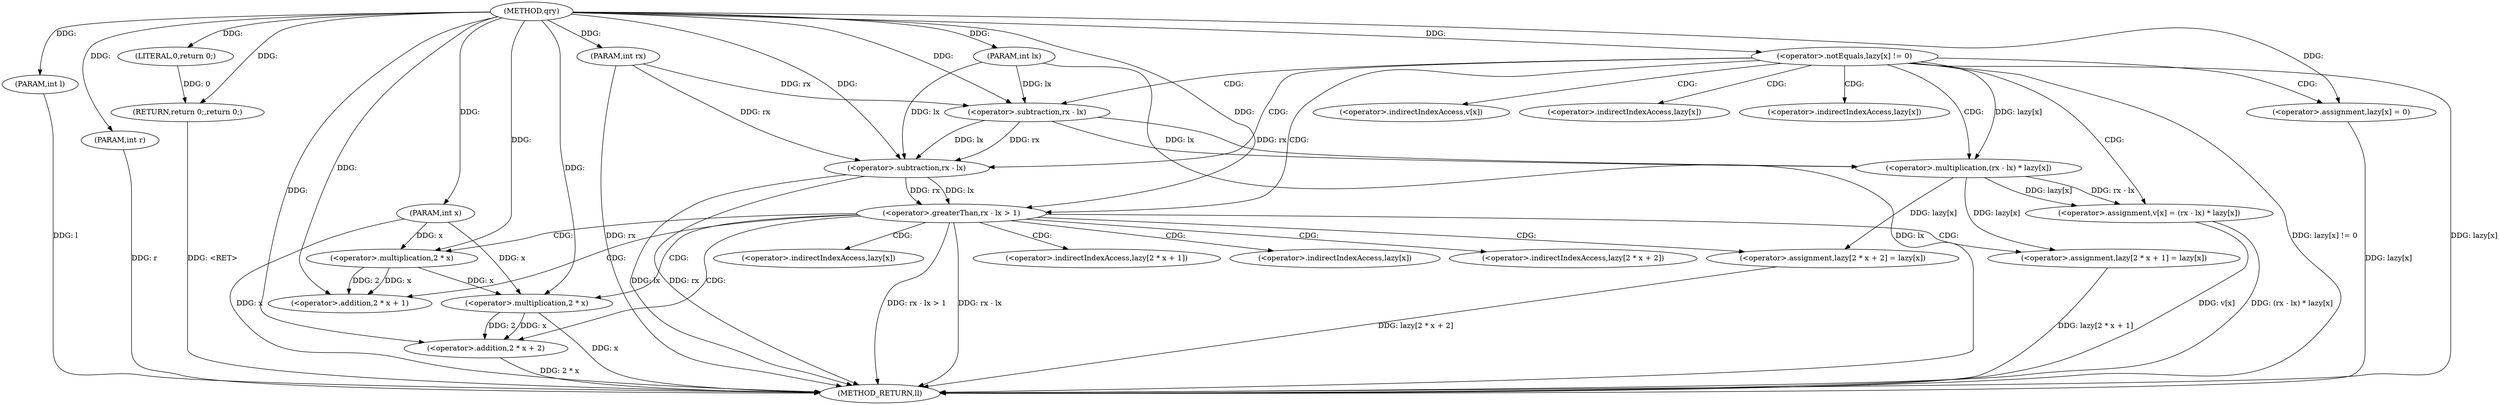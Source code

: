 digraph "qry" {  
"1000543" [label = "(METHOD,qry)" ]
"1000638" [label = "(METHOD_RETURN,ll)" ]
"1000544" [label = "(PARAM,int l)" ]
"1000545" [label = "(PARAM,int r)" ]
"1000546" [label = "(PARAM,int x)" ]
"1000547" [label = "(PARAM,int lx)" ]
"1000548" [label = "(PARAM,int rx)" ]
"1000602" [label = "(RETURN,return 0;,return 0;)" ]
"1000551" [label = "(<operator>.notEquals,lazy[x] != 0)" ]
"1000603" [label = "(LITERAL,0,return 0;)" ]
"1000557" [label = "(<operator>.assignment,v[x] = (rx - lx) * lazy[x])" ]
"1000597" [label = "(<operator>.assignment,lazy[x] = 0)" ]
"1000569" [label = "(<operator>.greaterThan,rx - lx > 1)" ]
"1000561" [label = "(<operator>.multiplication,(rx - lx) * lazy[x])" ]
"1000575" [label = "(<operator>.assignment,lazy[2 * x + 1] = lazy[x])" ]
"1000586" [label = "(<operator>.assignment,lazy[2 * x + 2] = lazy[x])" ]
"1000562" [label = "(<operator>.subtraction,rx - lx)" ]
"1000570" [label = "(<operator>.subtraction,rx - lx)" ]
"1000578" [label = "(<operator>.addition,2 * x + 1)" ]
"1000589" [label = "(<operator>.addition,2 * x + 2)" ]
"1000579" [label = "(<operator>.multiplication,2 * x)" ]
"1000590" [label = "(<operator>.multiplication,2 * x)" ]
"1000558" [label = "(<operator>.indirectIndexAccess,v[x])" ]
"1000598" [label = "(<operator>.indirectIndexAccess,lazy[x])" ]
"1000565" [label = "(<operator>.indirectIndexAccess,lazy[x])" ]
"1000576" [label = "(<operator>.indirectIndexAccess,lazy[2 * x + 1])" ]
"1000583" [label = "(<operator>.indirectIndexAccess,lazy[x])" ]
"1000587" [label = "(<operator>.indirectIndexAccess,lazy[2 * x + 2])" ]
"1000594" [label = "(<operator>.indirectIndexAccess,lazy[x])" ]
  "1000602" -> "1000638"  [ label = "DDG: <RET>"] 
  "1000544" -> "1000638"  [ label = "DDG: l"] 
  "1000545" -> "1000638"  [ label = "DDG: r"] 
  "1000546" -> "1000638"  [ label = "DDG: x"] 
  "1000547" -> "1000638"  [ label = "DDG: lx"] 
  "1000548" -> "1000638"  [ label = "DDG: rx"] 
  "1000551" -> "1000638"  [ label = "DDG: lazy[x]"] 
  "1000551" -> "1000638"  [ label = "DDG: lazy[x] != 0"] 
  "1000557" -> "1000638"  [ label = "DDG: v[x]"] 
  "1000557" -> "1000638"  [ label = "DDG: (rx - lx) * lazy[x]"] 
  "1000570" -> "1000638"  [ label = "DDG: rx"] 
  "1000570" -> "1000638"  [ label = "DDG: lx"] 
  "1000569" -> "1000638"  [ label = "DDG: rx - lx"] 
  "1000569" -> "1000638"  [ label = "DDG: rx - lx > 1"] 
  "1000575" -> "1000638"  [ label = "DDG: lazy[2 * x + 1]"] 
  "1000590" -> "1000638"  [ label = "DDG: x"] 
  "1000589" -> "1000638"  [ label = "DDG: 2 * x"] 
  "1000586" -> "1000638"  [ label = "DDG: lazy[2 * x + 2]"] 
  "1000597" -> "1000638"  [ label = "DDG: lazy[x]"] 
  "1000543" -> "1000544"  [ label = "DDG: "] 
  "1000543" -> "1000545"  [ label = "DDG: "] 
  "1000543" -> "1000546"  [ label = "DDG: "] 
  "1000543" -> "1000547"  [ label = "DDG: "] 
  "1000543" -> "1000548"  [ label = "DDG: "] 
  "1000603" -> "1000602"  [ label = "DDG: 0"] 
  "1000543" -> "1000602"  [ label = "DDG: "] 
  "1000543" -> "1000603"  [ label = "DDG: "] 
  "1000543" -> "1000551"  [ label = "DDG: "] 
  "1000561" -> "1000557"  [ label = "DDG: lazy[x]"] 
  "1000561" -> "1000557"  [ label = "DDG: rx - lx"] 
  "1000543" -> "1000597"  [ label = "DDG: "] 
  "1000562" -> "1000561"  [ label = "DDG: rx"] 
  "1000562" -> "1000561"  [ label = "DDG: lx"] 
  "1000551" -> "1000561"  [ label = "DDG: lazy[x]"] 
  "1000570" -> "1000569"  [ label = "DDG: rx"] 
  "1000570" -> "1000569"  [ label = "DDG: lx"] 
  "1000543" -> "1000569"  [ label = "DDG: "] 
  "1000561" -> "1000575"  [ label = "DDG: lazy[x]"] 
  "1000561" -> "1000586"  [ label = "DDG: lazy[x]"] 
  "1000548" -> "1000562"  [ label = "DDG: rx"] 
  "1000543" -> "1000562"  [ label = "DDG: "] 
  "1000547" -> "1000562"  [ label = "DDG: lx"] 
  "1000562" -> "1000570"  [ label = "DDG: rx"] 
  "1000548" -> "1000570"  [ label = "DDG: rx"] 
  "1000543" -> "1000570"  [ label = "DDG: "] 
  "1000562" -> "1000570"  [ label = "DDG: lx"] 
  "1000547" -> "1000570"  [ label = "DDG: lx"] 
  "1000579" -> "1000578"  [ label = "DDG: 2"] 
  "1000579" -> "1000578"  [ label = "DDG: x"] 
  "1000543" -> "1000578"  [ label = "DDG: "] 
  "1000590" -> "1000589"  [ label = "DDG: 2"] 
  "1000590" -> "1000589"  [ label = "DDG: x"] 
  "1000543" -> "1000589"  [ label = "DDG: "] 
  "1000543" -> "1000579"  [ label = "DDG: "] 
  "1000546" -> "1000579"  [ label = "DDG: x"] 
  "1000543" -> "1000590"  [ label = "DDG: "] 
  "1000579" -> "1000590"  [ label = "DDG: x"] 
  "1000546" -> "1000590"  [ label = "DDG: x"] 
  "1000551" -> "1000570"  [ label = "CDG: "] 
  "1000551" -> "1000598"  [ label = "CDG: "] 
  "1000551" -> "1000561"  [ label = "CDG: "] 
  "1000551" -> "1000562"  [ label = "CDG: "] 
  "1000551" -> "1000557"  [ label = "CDG: "] 
  "1000551" -> "1000565"  [ label = "CDG: "] 
  "1000551" -> "1000597"  [ label = "CDG: "] 
  "1000551" -> "1000558"  [ label = "CDG: "] 
  "1000551" -> "1000569"  [ label = "CDG: "] 
  "1000569" -> "1000576"  [ label = "CDG: "] 
  "1000569" -> "1000586"  [ label = "CDG: "] 
  "1000569" -> "1000578"  [ label = "CDG: "] 
  "1000569" -> "1000579"  [ label = "CDG: "] 
  "1000569" -> "1000594"  [ label = "CDG: "] 
  "1000569" -> "1000575"  [ label = "CDG: "] 
  "1000569" -> "1000589"  [ label = "CDG: "] 
  "1000569" -> "1000583"  [ label = "CDG: "] 
  "1000569" -> "1000590"  [ label = "CDG: "] 
  "1000569" -> "1000587"  [ label = "CDG: "] 
}
